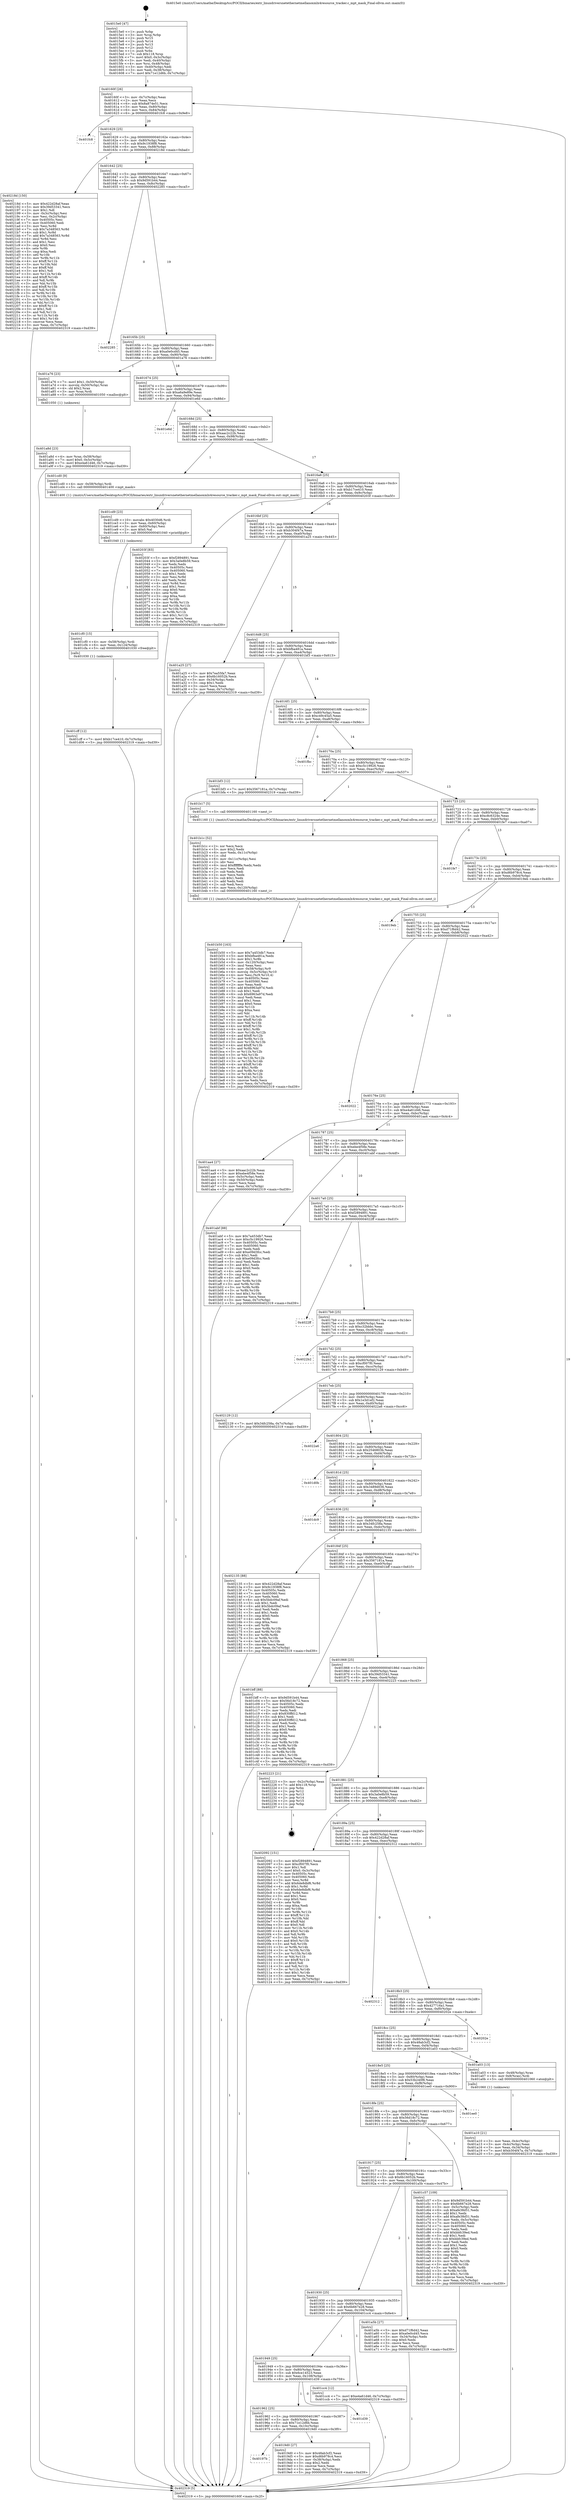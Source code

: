 digraph "0x4015e0" {
  label = "0x4015e0 (/mnt/c/Users/mathe/Desktop/tcc/POCII/binaries/extr_linuxdriversnetethernetmellanoxmlx4resource_tracker.c_mpt_mask_Final-ollvm.out::main(0))"
  labelloc = "t"
  node[shape=record]

  Entry [label="",width=0.3,height=0.3,shape=circle,fillcolor=black,style=filled]
  "0x40160f" [label="{
     0x40160f [26]\l
     | [instrs]\l
     &nbsp;&nbsp;0x40160f \<+3\>: mov -0x7c(%rbp),%eax\l
     &nbsp;&nbsp;0x401612 \<+2\>: mov %eax,%ecx\l
     &nbsp;&nbsp;0x401614 \<+6\>: sub $0x8a874e51,%ecx\l
     &nbsp;&nbsp;0x40161a \<+3\>: mov %eax,-0x80(%rbp)\l
     &nbsp;&nbsp;0x40161d \<+6\>: mov %ecx,-0x84(%rbp)\l
     &nbsp;&nbsp;0x401623 \<+6\>: je 0000000000401fc8 \<main+0x9e8\>\l
  }"]
  "0x401fc8" [label="{
     0x401fc8\l
  }", style=dashed]
  "0x401629" [label="{
     0x401629 [25]\l
     | [instrs]\l
     &nbsp;&nbsp;0x401629 \<+5\>: jmp 000000000040162e \<main+0x4e\>\l
     &nbsp;&nbsp;0x40162e \<+3\>: mov -0x80(%rbp),%eax\l
     &nbsp;&nbsp;0x401631 \<+5\>: sub $0x9c1938f8,%eax\l
     &nbsp;&nbsp;0x401636 \<+6\>: mov %eax,-0x88(%rbp)\l
     &nbsp;&nbsp;0x40163c \<+6\>: je 000000000040218d \<main+0xbad\>\l
  }"]
  Exit [label="",width=0.3,height=0.3,shape=circle,fillcolor=black,style=filled,peripheries=2]
  "0x40218d" [label="{
     0x40218d [150]\l
     | [instrs]\l
     &nbsp;&nbsp;0x40218d \<+5\>: mov $0x422d28af,%eax\l
     &nbsp;&nbsp;0x402192 \<+5\>: mov $0x39d53341,%ecx\l
     &nbsp;&nbsp;0x402197 \<+2\>: mov $0x1,%dl\l
     &nbsp;&nbsp;0x402199 \<+3\>: mov -0x3c(%rbp),%esi\l
     &nbsp;&nbsp;0x40219c \<+3\>: mov %esi,-0x2c(%rbp)\l
     &nbsp;&nbsp;0x40219f \<+7\>: mov 0x40505c,%esi\l
     &nbsp;&nbsp;0x4021a6 \<+7\>: mov 0x405060,%edi\l
     &nbsp;&nbsp;0x4021ad \<+3\>: mov %esi,%r8d\l
     &nbsp;&nbsp;0x4021b0 \<+7\>: sub $0x7a348563,%r8d\l
     &nbsp;&nbsp;0x4021b7 \<+4\>: sub $0x1,%r8d\l
     &nbsp;&nbsp;0x4021bb \<+7\>: add $0x7a348563,%r8d\l
     &nbsp;&nbsp;0x4021c2 \<+4\>: imul %r8d,%esi\l
     &nbsp;&nbsp;0x4021c6 \<+3\>: and $0x1,%esi\l
     &nbsp;&nbsp;0x4021c9 \<+3\>: cmp $0x0,%esi\l
     &nbsp;&nbsp;0x4021cc \<+4\>: sete %r9b\l
     &nbsp;&nbsp;0x4021d0 \<+3\>: cmp $0xa,%edi\l
     &nbsp;&nbsp;0x4021d3 \<+4\>: setl %r10b\l
     &nbsp;&nbsp;0x4021d7 \<+3\>: mov %r9b,%r11b\l
     &nbsp;&nbsp;0x4021da \<+4\>: xor $0xff,%r11b\l
     &nbsp;&nbsp;0x4021de \<+3\>: mov %r10b,%bl\l
     &nbsp;&nbsp;0x4021e1 \<+3\>: xor $0xff,%bl\l
     &nbsp;&nbsp;0x4021e4 \<+3\>: xor $0x1,%dl\l
     &nbsp;&nbsp;0x4021e7 \<+3\>: mov %r11b,%r14b\l
     &nbsp;&nbsp;0x4021ea \<+4\>: and $0xff,%r14b\l
     &nbsp;&nbsp;0x4021ee \<+3\>: and %dl,%r9b\l
     &nbsp;&nbsp;0x4021f1 \<+3\>: mov %bl,%r15b\l
     &nbsp;&nbsp;0x4021f4 \<+4\>: and $0xff,%r15b\l
     &nbsp;&nbsp;0x4021f8 \<+3\>: and %dl,%r10b\l
     &nbsp;&nbsp;0x4021fb \<+3\>: or %r9b,%r14b\l
     &nbsp;&nbsp;0x4021fe \<+3\>: or %r10b,%r15b\l
     &nbsp;&nbsp;0x402201 \<+3\>: xor %r15b,%r14b\l
     &nbsp;&nbsp;0x402204 \<+3\>: or %bl,%r11b\l
     &nbsp;&nbsp;0x402207 \<+4\>: xor $0xff,%r11b\l
     &nbsp;&nbsp;0x40220b \<+3\>: or $0x1,%dl\l
     &nbsp;&nbsp;0x40220e \<+3\>: and %dl,%r11b\l
     &nbsp;&nbsp;0x402211 \<+3\>: or %r11b,%r14b\l
     &nbsp;&nbsp;0x402214 \<+4\>: test $0x1,%r14b\l
     &nbsp;&nbsp;0x402218 \<+3\>: cmovne %ecx,%eax\l
     &nbsp;&nbsp;0x40221b \<+3\>: mov %eax,-0x7c(%rbp)\l
     &nbsp;&nbsp;0x40221e \<+5\>: jmp 0000000000402319 \<main+0xd39\>\l
  }"]
  "0x401642" [label="{
     0x401642 [25]\l
     | [instrs]\l
     &nbsp;&nbsp;0x401642 \<+5\>: jmp 0000000000401647 \<main+0x67\>\l
     &nbsp;&nbsp;0x401647 \<+3\>: mov -0x80(%rbp),%eax\l
     &nbsp;&nbsp;0x40164a \<+5\>: sub $0x9d591b44,%eax\l
     &nbsp;&nbsp;0x40164f \<+6\>: mov %eax,-0x8c(%rbp)\l
     &nbsp;&nbsp;0x401655 \<+6\>: je 0000000000402285 \<main+0xca5\>\l
  }"]
  "0x401cff" [label="{
     0x401cff [12]\l
     | [instrs]\l
     &nbsp;&nbsp;0x401cff \<+7\>: movl $0xb17ce410,-0x7c(%rbp)\l
     &nbsp;&nbsp;0x401d06 \<+5\>: jmp 0000000000402319 \<main+0xd39\>\l
  }"]
  "0x402285" [label="{
     0x402285\l
  }", style=dashed]
  "0x40165b" [label="{
     0x40165b [25]\l
     | [instrs]\l
     &nbsp;&nbsp;0x40165b \<+5\>: jmp 0000000000401660 \<main+0x80\>\l
     &nbsp;&nbsp;0x401660 \<+3\>: mov -0x80(%rbp),%eax\l
     &nbsp;&nbsp;0x401663 \<+5\>: sub $0xa0e0cd45,%eax\l
     &nbsp;&nbsp;0x401668 \<+6\>: mov %eax,-0x90(%rbp)\l
     &nbsp;&nbsp;0x40166e \<+6\>: je 0000000000401a76 \<main+0x496\>\l
  }"]
  "0x401cf0" [label="{
     0x401cf0 [15]\l
     | [instrs]\l
     &nbsp;&nbsp;0x401cf0 \<+4\>: mov -0x58(%rbp),%rdi\l
     &nbsp;&nbsp;0x401cf4 \<+6\>: mov %eax,-0x124(%rbp)\l
     &nbsp;&nbsp;0x401cfa \<+5\>: call 0000000000401030 \<free@plt\>\l
     | [calls]\l
     &nbsp;&nbsp;0x401030 \{1\} (unknown)\l
  }"]
  "0x401a76" [label="{
     0x401a76 [23]\l
     | [instrs]\l
     &nbsp;&nbsp;0x401a76 \<+7\>: movl $0x1,-0x50(%rbp)\l
     &nbsp;&nbsp;0x401a7d \<+4\>: movslq -0x50(%rbp),%rax\l
     &nbsp;&nbsp;0x401a81 \<+4\>: shl $0x2,%rax\l
     &nbsp;&nbsp;0x401a85 \<+3\>: mov %rax,%rdi\l
     &nbsp;&nbsp;0x401a88 \<+5\>: call 0000000000401050 \<malloc@plt\>\l
     | [calls]\l
     &nbsp;&nbsp;0x401050 \{1\} (unknown)\l
  }"]
  "0x401674" [label="{
     0x401674 [25]\l
     | [instrs]\l
     &nbsp;&nbsp;0x401674 \<+5\>: jmp 0000000000401679 \<main+0x99\>\l
     &nbsp;&nbsp;0x401679 \<+3\>: mov -0x80(%rbp),%eax\l
     &nbsp;&nbsp;0x40167c \<+5\>: sub $0xa6a9e89e,%eax\l
     &nbsp;&nbsp;0x401681 \<+6\>: mov %eax,-0x94(%rbp)\l
     &nbsp;&nbsp;0x401687 \<+6\>: je 0000000000401e6d \<main+0x88d\>\l
  }"]
  "0x401cd9" [label="{
     0x401cd9 [23]\l
     | [instrs]\l
     &nbsp;&nbsp;0x401cd9 \<+10\>: movabs $0x4030d6,%rdi\l
     &nbsp;&nbsp;0x401ce3 \<+3\>: mov %eax,-0x60(%rbp)\l
     &nbsp;&nbsp;0x401ce6 \<+3\>: mov -0x60(%rbp),%esi\l
     &nbsp;&nbsp;0x401ce9 \<+2\>: mov $0x0,%al\l
     &nbsp;&nbsp;0x401ceb \<+5\>: call 0000000000401040 \<printf@plt\>\l
     | [calls]\l
     &nbsp;&nbsp;0x401040 \{1\} (unknown)\l
  }"]
  "0x401e6d" [label="{
     0x401e6d\l
  }", style=dashed]
  "0x40168d" [label="{
     0x40168d [25]\l
     | [instrs]\l
     &nbsp;&nbsp;0x40168d \<+5\>: jmp 0000000000401692 \<main+0xb2\>\l
     &nbsp;&nbsp;0x401692 \<+3\>: mov -0x80(%rbp),%eax\l
     &nbsp;&nbsp;0x401695 \<+5\>: sub $0xaac2c22b,%eax\l
     &nbsp;&nbsp;0x40169a \<+6\>: mov %eax,-0x98(%rbp)\l
     &nbsp;&nbsp;0x4016a0 \<+6\>: je 0000000000401cd0 \<main+0x6f0\>\l
  }"]
  "0x401b50" [label="{
     0x401b50 [163]\l
     | [instrs]\l
     &nbsp;&nbsp;0x401b50 \<+5\>: mov $0x7a453db7,%ecx\l
     &nbsp;&nbsp;0x401b55 \<+5\>: mov $0xbfba481a,%edx\l
     &nbsp;&nbsp;0x401b5a \<+3\>: mov $0x1,%r8b\l
     &nbsp;&nbsp;0x401b5d \<+6\>: mov -0x120(%rbp),%esi\l
     &nbsp;&nbsp;0x401b63 \<+3\>: imul %eax,%esi\l
     &nbsp;&nbsp;0x401b66 \<+4\>: mov -0x58(%rbp),%r9\l
     &nbsp;&nbsp;0x401b6a \<+4\>: movslq -0x5c(%rbp),%r10\l
     &nbsp;&nbsp;0x401b6e \<+4\>: mov %esi,(%r9,%r10,4)\l
     &nbsp;&nbsp;0x401b72 \<+7\>: mov 0x40505c,%eax\l
     &nbsp;&nbsp;0x401b79 \<+7\>: mov 0x405060,%esi\l
     &nbsp;&nbsp;0x401b80 \<+2\>: mov %eax,%edi\l
     &nbsp;&nbsp;0x401b82 \<+6\>: add $0x6963a97d,%edi\l
     &nbsp;&nbsp;0x401b88 \<+3\>: sub $0x1,%edi\l
     &nbsp;&nbsp;0x401b8b \<+6\>: sub $0x6963a97d,%edi\l
     &nbsp;&nbsp;0x401b91 \<+3\>: imul %edi,%eax\l
     &nbsp;&nbsp;0x401b94 \<+3\>: and $0x1,%eax\l
     &nbsp;&nbsp;0x401b97 \<+3\>: cmp $0x0,%eax\l
     &nbsp;&nbsp;0x401b9a \<+4\>: sete %r11b\l
     &nbsp;&nbsp;0x401b9e \<+3\>: cmp $0xa,%esi\l
     &nbsp;&nbsp;0x401ba1 \<+3\>: setl %bl\l
     &nbsp;&nbsp;0x401ba4 \<+3\>: mov %r11b,%r14b\l
     &nbsp;&nbsp;0x401ba7 \<+4\>: xor $0xff,%r14b\l
     &nbsp;&nbsp;0x401bab \<+3\>: mov %bl,%r15b\l
     &nbsp;&nbsp;0x401bae \<+4\>: xor $0xff,%r15b\l
     &nbsp;&nbsp;0x401bb2 \<+4\>: xor $0x1,%r8b\l
     &nbsp;&nbsp;0x401bb6 \<+3\>: mov %r14b,%r12b\l
     &nbsp;&nbsp;0x401bb9 \<+4\>: and $0xff,%r12b\l
     &nbsp;&nbsp;0x401bbd \<+3\>: and %r8b,%r11b\l
     &nbsp;&nbsp;0x401bc0 \<+3\>: mov %r15b,%r13b\l
     &nbsp;&nbsp;0x401bc3 \<+4\>: and $0xff,%r13b\l
     &nbsp;&nbsp;0x401bc7 \<+3\>: and %r8b,%bl\l
     &nbsp;&nbsp;0x401bca \<+3\>: or %r11b,%r12b\l
     &nbsp;&nbsp;0x401bcd \<+3\>: or %bl,%r13b\l
     &nbsp;&nbsp;0x401bd0 \<+3\>: xor %r13b,%r12b\l
     &nbsp;&nbsp;0x401bd3 \<+3\>: or %r15b,%r14b\l
     &nbsp;&nbsp;0x401bd6 \<+4\>: xor $0xff,%r14b\l
     &nbsp;&nbsp;0x401bda \<+4\>: or $0x1,%r8b\l
     &nbsp;&nbsp;0x401bde \<+3\>: and %r8b,%r14b\l
     &nbsp;&nbsp;0x401be1 \<+3\>: or %r14b,%r12b\l
     &nbsp;&nbsp;0x401be4 \<+4\>: test $0x1,%r12b\l
     &nbsp;&nbsp;0x401be8 \<+3\>: cmovne %edx,%ecx\l
     &nbsp;&nbsp;0x401beb \<+3\>: mov %ecx,-0x7c(%rbp)\l
     &nbsp;&nbsp;0x401bee \<+5\>: jmp 0000000000402319 \<main+0xd39\>\l
  }"]
  "0x401cd0" [label="{
     0x401cd0 [9]\l
     | [instrs]\l
     &nbsp;&nbsp;0x401cd0 \<+4\>: mov -0x58(%rbp),%rdi\l
     &nbsp;&nbsp;0x401cd4 \<+5\>: call 0000000000401400 \<mpt_mask\>\l
     | [calls]\l
     &nbsp;&nbsp;0x401400 \{1\} (/mnt/c/Users/mathe/Desktop/tcc/POCII/binaries/extr_linuxdriversnetethernetmellanoxmlx4resource_tracker.c_mpt_mask_Final-ollvm.out::mpt_mask)\l
  }"]
  "0x4016a6" [label="{
     0x4016a6 [25]\l
     | [instrs]\l
     &nbsp;&nbsp;0x4016a6 \<+5\>: jmp 00000000004016ab \<main+0xcb\>\l
     &nbsp;&nbsp;0x4016ab \<+3\>: mov -0x80(%rbp),%eax\l
     &nbsp;&nbsp;0x4016ae \<+5\>: sub $0xb17ce410,%eax\l
     &nbsp;&nbsp;0x4016b3 \<+6\>: mov %eax,-0x9c(%rbp)\l
     &nbsp;&nbsp;0x4016b9 \<+6\>: je 000000000040203f \<main+0xa5f\>\l
  }"]
  "0x401b1c" [label="{
     0x401b1c [52]\l
     | [instrs]\l
     &nbsp;&nbsp;0x401b1c \<+2\>: xor %ecx,%ecx\l
     &nbsp;&nbsp;0x401b1e \<+5\>: mov $0x2,%edx\l
     &nbsp;&nbsp;0x401b23 \<+6\>: mov %edx,-0x11c(%rbp)\l
     &nbsp;&nbsp;0x401b29 \<+1\>: cltd\l
     &nbsp;&nbsp;0x401b2a \<+6\>: mov -0x11c(%rbp),%esi\l
     &nbsp;&nbsp;0x401b30 \<+2\>: idiv %esi\l
     &nbsp;&nbsp;0x401b32 \<+6\>: imul $0xfffffffe,%edx,%edx\l
     &nbsp;&nbsp;0x401b38 \<+2\>: mov %ecx,%edi\l
     &nbsp;&nbsp;0x401b3a \<+2\>: sub %edx,%edi\l
     &nbsp;&nbsp;0x401b3c \<+2\>: mov %ecx,%edx\l
     &nbsp;&nbsp;0x401b3e \<+3\>: sub $0x1,%edx\l
     &nbsp;&nbsp;0x401b41 \<+2\>: add %edx,%edi\l
     &nbsp;&nbsp;0x401b43 \<+2\>: sub %edi,%ecx\l
     &nbsp;&nbsp;0x401b45 \<+6\>: mov %ecx,-0x120(%rbp)\l
     &nbsp;&nbsp;0x401b4b \<+5\>: call 0000000000401160 \<next_i\>\l
     | [calls]\l
     &nbsp;&nbsp;0x401160 \{1\} (/mnt/c/Users/mathe/Desktop/tcc/POCII/binaries/extr_linuxdriversnetethernetmellanoxmlx4resource_tracker.c_mpt_mask_Final-ollvm.out::next_i)\l
  }"]
  "0x40203f" [label="{
     0x40203f [83]\l
     | [instrs]\l
     &nbsp;&nbsp;0x40203f \<+5\>: mov $0xf2894891,%eax\l
     &nbsp;&nbsp;0x402044 \<+5\>: mov $0x3a0e8b59,%ecx\l
     &nbsp;&nbsp;0x402049 \<+2\>: xor %edx,%edx\l
     &nbsp;&nbsp;0x40204b \<+7\>: mov 0x40505c,%esi\l
     &nbsp;&nbsp;0x402052 \<+7\>: mov 0x405060,%edi\l
     &nbsp;&nbsp;0x402059 \<+3\>: sub $0x1,%edx\l
     &nbsp;&nbsp;0x40205c \<+3\>: mov %esi,%r8d\l
     &nbsp;&nbsp;0x40205f \<+3\>: add %edx,%r8d\l
     &nbsp;&nbsp;0x402062 \<+4\>: imul %r8d,%esi\l
     &nbsp;&nbsp;0x402066 \<+3\>: and $0x1,%esi\l
     &nbsp;&nbsp;0x402069 \<+3\>: cmp $0x0,%esi\l
     &nbsp;&nbsp;0x40206c \<+4\>: sete %r9b\l
     &nbsp;&nbsp;0x402070 \<+3\>: cmp $0xa,%edi\l
     &nbsp;&nbsp;0x402073 \<+4\>: setl %r10b\l
     &nbsp;&nbsp;0x402077 \<+3\>: mov %r9b,%r11b\l
     &nbsp;&nbsp;0x40207a \<+3\>: and %r10b,%r11b\l
     &nbsp;&nbsp;0x40207d \<+3\>: xor %r10b,%r9b\l
     &nbsp;&nbsp;0x402080 \<+3\>: or %r9b,%r11b\l
     &nbsp;&nbsp;0x402083 \<+4\>: test $0x1,%r11b\l
     &nbsp;&nbsp;0x402087 \<+3\>: cmovne %ecx,%eax\l
     &nbsp;&nbsp;0x40208a \<+3\>: mov %eax,-0x7c(%rbp)\l
     &nbsp;&nbsp;0x40208d \<+5\>: jmp 0000000000402319 \<main+0xd39\>\l
  }"]
  "0x4016bf" [label="{
     0x4016bf [25]\l
     | [instrs]\l
     &nbsp;&nbsp;0x4016bf \<+5\>: jmp 00000000004016c4 \<main+0xe4\>\l
     &nbsp;&nbsp;0x4016c4 \<+3\>: mov -0x80(%rbp),%eax\l
     &nbsp;&nbsp;0x4016c7 \<+5\>: sub $0xb304f47a,%eax\l
     &nbsp;&nbsp;0x4016cc \<+6\>: mov %eax,-0xa0(%rbp)\l
     &nbsp;&nbsp;0x4016d2 \<+6\>: je 0000000000401a25 \<main+0x445\>\l
  }"]
  "0x401a8d" [label="{
     0x401a8d [23]\l
     | [instrs]\l
     &nbsp;&nbsp;0x401a8d \<+4\>: mov %rax,-0x58(%rbp)\l
     &nbsp;&nbsp;0x401a91 \<+7\>: movl $0x0,-0x5c(%rbp)\l
     &nbsp;&nbsp;0x401a98 \<+7\>: movl $0xe4a61d46,-0x7c(%rbp)\l
     &nbsp;&nbsp;0x401a9f \<+5\>: jmp 0000000000402319 \<main+0xd39\>\l
  }"]
  "0x401a25" [label="{
     0x401a25 [27]\l
     | [instrs]\l
     &nbsp;&nbsp;0x401a25 \<+5\>: mov $0x7ea55fa7,%eax\l
     &nbsp;&nbsp;0x401a2a \<+5\>: mov $0x6b16052b,%ecx\l
     &nbsp;&nbsp;0x401a2f \<+3\>: mov -0x34(%rbp),%edx\l
     &nbsp;&nbsp;0x401a32 \<+3\>: cmp $0x1,%edx\l
     &nbsp;&nbsp;0x401a35 \<+3\>: cmovl %ecx,%eax\l
     &nbsp;&nbsp;0x401a38 \<+3\>: mov %eax,-0x7c(%rbp)\l
     &nbsp;&nbsp;0x401a3b \<+5\>: jmp 0000000000402319 \<main+0xd39\>\l
  }"]
  "0x4016d8" [label="{
     0x4016d8 [25]\l
     | [instrs]\l
     &nbsp;&nbsp;0x4016d8 \<+5\>: jmp 00000000004016dd \<main+0xfd\>\l
     &nbsp;&nbsp;0x4016dd \<+3\>: mov -0x80(%rbp),%eax\l
     &nbsp;&nbsp;0x4016e0 \<+5\>: sub $0xbfba481a,%eax\l
     &nbsp;&nbsp;0x4016e5 \<+6\>: mov %eax,-0xa4(%rbp)\l
     &nbsp;&nbsp;0x4016eb \<+6\>: je 0000000000401bf3 \<main+0x613\>\l
  }"]
  "0x401a10" [label="{
     0x401a10 [21]\l
     | [instrs]\l
     &nbsp;&nbsp;0x401a10 \<+3\>: mov %eax,-0x4c(%rbp)\l
     &nbsp;&nbsp;0x401a13 \<+3\>: mov -0x4c(%rbp),%eax\l
     &nbsp;&nbsp;0x401a16 \<+3\>: mov %eax,-0x34(%rbp)\l
     &nbsp;&nbsp;0x401a19 \<+7\>: movl $0xb304f47a,-0x7c(%rbp)\l
     &nbsp;&nbsp;0x401a20 \<+5\>: jmp 0000000000402319 \<main+0xd39\>\l
  }"]
  "0x401bf3" [label="{
     0x401bf3 [12]\l
     | [instrs]\l
     &nbsp;&nbsp;0x401bf3 \<+7\>: movl $0x3567181a,-0x7c(%rbp)\l
     &nbsp;&nbsp;0x401bfa \<+5\>: jmp 0000000000402319 \<main+0xd39\>\l
  }"]
  "0x4016f1" [label="{
     0x4016f1 [25]\l
     | [instrs]\l
     &nbsp;&nbsp;0x4016f1 \<+5\>: jmp 00000000004016f6 \<main+0x116\>\l
     &nbsp;&nbsp;0x4016f6 \<+3\>: mov -0x80(%rbp),%eax\l
     &nbsp;&nbsp;0x4016f9 \<+5\>: sub $0xc49c45a5,%eax\l
     &nbsp;&nbsp;0x4016fe \<+6\>: mov %eax,-0xa8(%rbp)\l
     &nbsp;&nbsp;0x401704 \<+6\>: je 0000000000401fbc \<main+0x9dc\>\l
  }"]
  "0x4015e0" [label="{
     0x4015e0 [47]\l
     | [instrs]\l
     &nbsp;&nbsp;0x4015e0 \<+1\>: push %rbp\l
     &nbsp;&nbsp;0x4015e1 \<+3\>: mov %rsp,%rbp\l
     &nbsp;&nbsp;0x4015e4 \<+2\>: push %r15\l
     &nbsp;&nbsp;0x4015e6 \<+2\>: push %r14\l
     &nbsp;&nbsp;0x4015e8 \<+2\>: push %r13\l
     &nbsp;&nbsp;0x4015ea \<+2\>: push %r12\l
     &nbsp;&nbsp;0x4015ec \<+1\>: push %rbx\l
     &nbsp;&nbsp;0x4015ed \<+7\>: sub $0x118,%rsp\l
     &nbsp;&nbsp;0x4015f4 \<+7\>: movl $0x0,-0x3c(%rbp)\l
     &nbsp;&nbsp;0x4015fb \<+3\>: mov %edi,-0x40(%rbp)\l
     &nbsp;&nbsp;0x4015fe \<+4\>: mov %rsi,-0x48(%rbp)\l
     &nbsp;&nbsp;0x401602 \<+3\>: mov -0x40(%rbp),%edi\l
     &nbsp;&nbsp;0x401605 \<+3\>: mov %edi,-0x38(%rbp)\l
     &nbsp;&nbsp;0x401608 \<+7\>: movl $0x71e12d6b,-0x7c(%rbp)\l
  }"]
  "0x401fbc" [label="{
     0x401fbc\l
  }", style=dashed]
  "0x40170a" [label="{
     0x40170a [25]\l
     | [instrs]\l
     &nbsp;&nbsp;0x40170a \<+5\>: jmp 000000000040170f \<main+0x12f\>\l
     &nbsp;&nbsp;0x40170f \<+3\>: mov -0x80(%rbp),%eax\l
     &nbsp;&nbsp;0x401712 \<+5\>: sub $0xc5c19926,%eax\l
     &nbsp;&nbsp;0x401717 \<+6\>: mov %eax,-0xac(%rbp)\l
     &nbsp;&nbsp;0x40171d \<+6\>: je 0000000000401b17 \<main+0x537\>\l
  }"]
  "0x402319" [label="{
     0x402319 [5]\l
     | [instrs]\l
     &nbsp;&nbsp;0x402319 \<+5\>: jmp 000000000040160f \<main+0x2f\>\l
  }"]
  "0x401b17" [label="{
     0x401b17 [5]\l
     | [instrs]\l
     &nbsp;&nbsp;0x401b17 \<+5\>: call 0000000000401160 \<next_i\>\l
     | [calls]\l
     &nbsp;&nbsp;0x401160 \{1\} (/mnt/c/Users/mathe/Desktop/tcc/POCII/binaries/extr_linuxdriversnetethernetmellanoxmlx4resource_tracker.c_mpt_mask_Final-ollvm.out::next_i)\l
  }"]
  "0x401723" [label="{
     0x401723 [25]\l
     | [instrs]\l
     &nbsp;&nbsp;0x401723 \<+5\>: jmp 0000000000401728 \<main+0x148\>\l
     &nbsp;&nbsp;0x401728 \<+3\>: mov -0x80(%rbp),%eax\l
     &nbsp;&nbsp;0x40172b \<+5\>: sub $0xc8c6324e,%eax\l
     &nbsp;&nbsp;0x401730 \<+6\>: mov %eax,-0xb0(%rbp)\l
     &nbsp;&nbsp;0x401736 \<+6\>: je 0000000000401fe7 \<main+0xa07\>\l
  }"]
  "0x40197b" [label="{
     0x40197b\l
  }", style=dashed]
  "0x401fe7" [label="{
     0x401fe7\l
  }", style=dashed]
  "0x40173c" [label="{
     0x40173c [25]\l
     | [instrs]\l
     &nbsp;&nbsp;0x40173c \<+5\>: jmp 0000000000401741 \<main+0x161\>\l
     &nbsp;&nbsp;0x401741 \<+3\>: mov -0x80(%rbp),%eax\l
     &nbsp;&nbsp;0x401744 \<+5\>: sub $0xd6b978c4,%eax\l
     &nbsp;&nbsp;0x401749 \<+6\>: mov %eax,-0xb4(%rbp)\l
     &nbsp;&nbsp;0x40174f \<+6\>: je 00000000004019eb \<main+0x40b\>\l
  }"]
  "0x4019d0" [label="{
     0x4019d0 [27]\l
     | [instrs]\l
     &nbsp;&nbsp;0x4019d0 \<+5\>: mov $0x48ab3cf2,%eax\l
     &nbsp;&nbsp;0x4019d5 \<+5\>: mov $0xd6b978c4,%ecx\l
     &nbsp;&nbsp;0x4019da \<+3\>: mov -0x38(%rbp),%edx\l
     &nbsp;&nbsp;0x4019dd \<+3\>: cmp $0x2,%edx\l
     &nbsp;&nbsp;0x4019e0 \<+3\>: cmovne %ecx,%eax\l
     &nbsp;&nbsp;0x4019e3 \<+3\>: mov %eax,-0x7c(%rbp)\l
     &nbsp;&nbsp;0x4019e6 \<+5\>: jmp 0000000000402319 \<main+0xd39\>\l
  }"]
  "0x4019eb" [label="{
     0x4019eb\l
  }", style=dashed]
  "0x401755" [label="{
     0x401755 [25]\l
     | [instrs]\l
     &nbsp;&nbsp;0x401755 \<+5\>: jmp 000000000040175a \<main+0x17a\>\l
     &nbsp;&nbsp;0x40175a \<+3\>: mov -0x80(%rbp),%eax\l
     &nbsp;&nbsp;0x40175d \<+5\>: sub $0xd71f6d42,%eax\l
     &nbsp;&nbsp;0x401762 \<+6\>: mov %eax,-0xb8(%rbp)\l
     &nbsp;&nbsp;0x401768 \<+6\>: je 0000000000402022 \<main+0xa42\>\l
  }"]
  "0x401962" [label="{
     0x401962 [25]\l
     | [instrs]\l
     &nbsp;&nbsp;0x401962 \<+5\>: jmp 0000000000401967 \<main+0x387\>\l
     &nbsp;&nbsp;0x401967 \<+3\>: mov -0x80(%rbp),%eax\l
     &nbsp;&nbsp;0x40196a \<+5\>: sub $0x71e12d6b,%eax\l
     &nbsp;&nbsp;0x40196f \<+6\>: mov %eax,-0x10c(%rbp)\l
     &nbsp;&nbsp;0x401975 \<+6\>: je 00000000004019d0 \<main+0x3f0\>\l
  }"]
  "0x402022" [label="{
     0x402022\l
  }", style=dashed]
  "0x40176e" [label="{
     0x40176e [25]\l
     | [instrs]\l
     &nbsp;&nbsp;0x40176e \<+5\>: jmp 0000000000401773 \<main+0x193\>\l
     &nbsp;&nbsp;0x401773 \<+3\>: mov -0x80(%rbp),%eax\l
     &nbsp;&nbsp;0x401776 \<+5\>: sub $0xe4a61d46,%eax\l
     &nbsp;&nbsp;0x40177b \<+6\>: mov %eax,-0xbc(%rbp)\l
     &nbsp;&nbsp;0x401781 \<+6\>: je 0000000000401aa4 \<main+0x4c4\>\l
  }"]
  "0x401d39" [label="{
     0x401d39\l
  }", style=dashed]
  "0x401aa4" [label="{
     0x401aa4 [27]\l
     | [instrs]\l
     &nbsp;&nbsp;0x401aa4 \<+5\>: mov $0xaac2c22b,%eax\l
     &nbsp;&nbsp;0x401aa9 \<+5\>: mov $0xebe4f58e,%ecx\l
     &nbsp;&nbsp;0x401aae \<+3\>: mov -0x5c(%rbp),%edx\l
     &nbsp;&nbsp;0x401ab1 \<+3\>: cmp -0x50(%rbp),%edx\l
     &nbsp;&nbsp;0x401ab4 \<+3\>: cmovl %ecx,%eax\l
     &nbsp;&nbsp;0x401ab7 \<+3\>: mov %eax,-0x7c(%rbp)\l
     &nbsp;&nbsp;0x401aba \<+5\>: jmp 0000000000402319 \<main+0xd39\>\l
  }"]
  "0x401787" [label="{
     0x401787 [25]\l
     | [instrs]\l
     &nbsp;&nbsp;0x401787 \<+5\>: jmp 000000000040178c \<main+0x1ac\>\l
     &nbsp;&nbsp;0x40178c \<+3\>: mov -0x80(%rbp),%eax\l
     &nbsp;&nbsp;0x40178f \<+5\>: sub $0xebe4f58e,%eax\l
     &nbsp;&nbsp;0x401794 \<+6\>: mov %eax,-0xc0(%rbp)\l
     &nbsp;&nbsp;0x40179a \<+6\>: je 0000000000401abf \<main+0x4df\>\l
  }"]
  "0x401949" [label="{
     0x401949 [25]\l
     | [instrs]\l
     &nbsp;&nbsp;0x401949 \<+5\>: jmp 000000000040194e \<main+0x36e\>\l
     &nbsp;&nbsp;0x40194e \<+3\>: mov -0x80(%rbp),%eax\l
     &nbsp;&nbsp;0x401951 \<+5\>: sub $0x6ce14523,%eax\l
     &nbsp;&nbsp;0x401956 \<+6\>: mov %eax,-0x108(%rbp)\l
     &nbsp;&nbsp;0x40195c \<+6\>: je 0000000000401d39 \<main+0x759\>\l
  }"]
  "0x401abf" [label="{
     0x401abf [88]\l
     | [instrs]\l
     &nbsp;&nbsp;0x401abf \<+5\>: mov $0x7a453db7,%eax\l
     &nbsp;&nbsp;0x401ac4 \<+5\>: mov $0xc5c19926,%ecx\l
     &nbsp;&nbsp;0x401ac9 \<+7\>: mov 0x40505c,%edx\l
     &nbsp;&nbsp;0x401ad0 \<+7\>: mov 0x405060,%esi\l
     &nbsp;&nbsp;0x401ad7 \<+2\>: mov %edx,%edi\l
     &nbsp;&nbsp;0x401ad9 \<+6\>: add $0xe09d3fcc,%edi\l
     &nbsp;&nbsp;0x401adf \<+3\>: sub $0x1,%edi\l
     &nbsp;&nbsp;0x401ae2 \<+6\>: sub $0xe09d3fcc,%edi\l
     &nbsp;&nbsp;0x401ae8 \<+3\>: imul %edi,%edx\l
     &nbsp;&nbsp;0x401aeb \<+3\>: and $0x1,%edx\l
     &nbsp;&nbsp;0x401aee \<+3\>: cmp $0x0,%edx\l
     &nbsp;&nbsp;0x401af1 \<+4\>: sete %r8b\l
     &nbsp;&nbsp;0x401af5 \<+3\>: cmp $0xa,%esi\l
     &nbsp;&nbsp;0x401af8 \<+4\>: setl %r9b\l
     &nbsp;&nbsp;0x401afc \<+3\>: mov %r8b,%r10b\l
     &nbsp;&nbsp;0x401aff \<+3\>: and %r9b,%r10b\l
     &nbsp;&nbsp;0x401b02 \<+3\>: xor %r9b,%r8b\l
     &nbsp;&nbsp;0x401b05 \<+3\>: or %r8b,%r10b\l
     &nbsp;&nbsp;0x401b08 \<+4\>: test $0x1,%r10b\l
     &nbsp;&nbsp;0x401b0c \<+3\>: cmovne %ecx,%eax\l
     &nbsp;&nbsp;0x401b0f \<+3\>: mov %eax,-0x7c(%rbp)\l
     &nbsp;&nbsp;0x401b12 \<+5\>: jmp 0000000000402319 \<main+0xd39\>\l
  }"]
  "0x4017a0" [label="{
     0x4017a0 [25]\l
     | [instrs]\l
     &nbsp;&nbsp;0x4017a0 \<+5\>: jmp 00000000004017a5 \<main+0x1c5\>\l
     &nbsp;&nbsp;0x4017a5 \<+3\>: mov -0x80(%rbp),%eax\l
     &nbsp;&nbsp;0x4017a8 \<+5\>: sub $0xf2894891,%eax\l
     &nbsp;&nbsp;0x4017ad \<+6\>: mov %eax,-0xc4(%rbp)\l
     &nbsp;&nbsp;0x4017b3 \<+6\>: je 00000000004022ff \<main+0xd1f\>\l
  }"]
  "0x401cc4" [label="{
     0x401cc4 [12]\l
     | [instrs]\l
     &nbsp;&nbsp;0x401cc4 \<+7\>: movl $0xe4a61d46,-0x7c(%rbp)\l
     &nbsp;&nbsp;0x401ccb \<+5\>: jmp 0000000000402319 \<main+0xd39\>\l
  }"]
  "0x4022ff" [label="{
     0x4022ff\l
  }", style=dashed]
  "0x4017b9" [label="{
     0x4017b9 [25]\l
     | [instrs]\l
     &nbsp;&nbsp;0x4017b9 \<+5\>: jmp 00000000004017be \<main+0x1de\>\l
     &nbsp;&nbsp;0x4017be \<+3\>: mov -0x80(%rbp),%eax\l
     &nbsp;&nbsp;0x4017c1 \<+5\>: sub $0xc32bbbc,%eax\l
     &nbsp;&nbsp;0x4017c6 \<+6\>: mov %eax,-0xc8(%rbp)\l
     &nbsp;&nbsp;0x4017cc \<+6\>: je 00000000004022b2 \<main+0xcd2\>\l
  }"]
  "0x401930" [label="{
     0x401930 [25]\l
     | [instrs]\l
     &nbsp;&nbsp;0x401930 \<+5\>: jmp 0000000000401935 \<main+0x355\>\l
     &nbsp;&nbsp;0x401935 \<+3\>: mov -0x80(%rbp),%eax\l
     &nbsp;&nbsp;0x401938 \<+5\>: sub $0x6b667e28,%eax\l
     &nbsp;&nbsp;0x40193d \<+6\>: mov %eax,-0x104(%rbp)\l
     &nbsp;&nbsp;0x401943 \<+6\>: je 0000000000401cc4 \<main+0x6e4\>\l
  }"]
  "0x4022b2" [label="{
     0x4022b2\l
  }", style=dashed]
  "0x4017d2" [label="{
     0x4017d2 [25]\l
     | [instrs]\l
     &nbsp;&nbsp;0x4017d2 \<+5\>: jmp 00000000004017d7 \<main+0x1f7\>\l
     &nbsp;&nbsp;0x4017d7 \<+3\>: mov -0x80(%rbp),%eax\l
     &nbsp;&nbsp;0x4017da \<+5\>: sub $0xcf007f0,%eax\l
     &nbsp;&nbsp;0x4017df \<+6\>: mov %eax,-0xcc(%rbp)\l
     &nbsp;&nbsp;0x4017e5 \<+6\>: je 0000000000402129 \<main+0xb49\>\l
  }"]
  "0x401a5b" [label="{
     0x401a5b [27]\l
     | [instrs]\l
     &nbsp;&nbsp;0x401a5b \<+5\>: mov $0xd71f6d42,%eax\l
     &nbsp;&nbsp;0x401a60 \<+5\>: mov $0xa0e0cd45,%ecx\l
     &nbsp;&nbsp;0x401a65 \<+3\>: mov -0x34(%rbp),%edx\l
     &nbsp;&nbsp;0x401a68 \<+3\>: cmp $0x0,%edx\l
     &nbsp;&nbsp;0x401a6b \<+3\>: cmove %ecx,%eax\l
     &nbsp;&nbsp;0x401a6e \<+3\>: mov %eax,-0x7c(%rbp)\l
     &nbsp;&nbsp;0x401a71 \<+5\>: jmp 0000000000402319 \<main+0xd39\>\l
  }"]
  "0x402129" [label="{
     0x402129 [12]\l
     | [instrs]\l
     &nbsp;&nbsp;0x402129 \<+7\>: movl $0x34fc258a,-0x7c(%rbp)\l
     &nbsp;&nbsp;0x402130 \<+5\>: jmp 0000000000402319 \<main+0xd39\>\l
  }"]
  "0x4017eb" [label="{
     0x4017eb [25]\l
     | [instrs]\l
     &nbsp;&nbsp;0x4017eb \<+5\>: jmp 00000000004017f0 \<main+0x210\>\l
     &nbsp;&nbsp;0x4017f0 \<+3\>: mov -0x80(%rbp),%eax\l
     &nbsp;&nbsp;0x4017f3 \<+5\>: sub $0x1e3d1ef2,%eax\l
     &nbsp;&nbsp;0x4017f8 \<+6\>: mov %eax,-0xd0(%rbp)\l
     &nbsp;&nbsp;0x4017fe \<+6\>: je 00000000004022a6 \<main+0xcc6\>\l
  }"]
  "0x401917" [label="{
     0x401917 [25]\l
     | [instrs]\l
     &nbsp;&nbsp;0x401917 \<+5\>: jmp 000000000040191c \<main+0x33c\>\l
     &nbsp;&nbsp;0x40191c \<+3\>: mov -0x80(%rbp),%eax\l
     &nbsp;&nbsp;0x40191f \<+5\>: sub $0x6b16052b,%eax\l
     &nbsp;&nbsp;0x401924 \<+6\>: mov %eax,-0x100(%rbp)\l
     &nbsp;&nbsp;0x40192a \<+6\>: je 0000000000401a5b \<main+0x47b\>\l
  }"]
  "0x4022a6" [label="{
     0x4022a6\l
  }", style=dashed]
  "0x401804" [label="{
     0x401804 [25]\l
     | [instrs]\l
     &nbsp;&nbsp;0x401804 \<+5\>: jmp 0000000000401809 \<main+0x229\>\l
     &nbsp;&nbsp;0x401809 \<+3\>: mov -0x80(%rbp),%eax\l
     &nbsp;&nbsp;0x40180c \<+5\>: sub $0x2546803b,%eax\l
     &nbsp;&nbsp;0x401811 \<+6\>: mov %eax,-0xd4(%rbp)\l
     &nbsp;&nbsp;0x401817 \<+6\>: je 0000000000401d0b \<main+0x72b\>\l
  }"]
  "0x401c57" [label="{
     0x401c57 [109]\l
     | [instrs]\l
     &nbsp;&nbsp;0x401c57 \<+5\>: mov $0x9d591b44,%eax\l
     &nbsp;&nbsp;0x401c5c \<+5\>: mov $0x6b667e28,%ecx\l
     &nbsp;&nbsp;0x401c61 \<+3\>: mov -0x5c(%rbp),%edx\l
     &nbsp;&nbsp;0x401c64 \<+6\>: sub $0xafe38d51,%edx\l
     &nbsp;&nbsp;0x401c6a \<+3\>: add $0x1,%edx\l
     &nbsp;&nbsp;0x401c6d \<+6\>: add $0xafe38d51,%edx\l
     &nbsp;&nbsp;0x401c73 \<+3\>: mov %edx,-0x5c(%rbp)\l
     &nbsp;&nbsp;0x401c76 \<+7\>: mov 0x40505c,%edx\l
     &nbsp;&nbsp;0x401c7d \<+7\>: mov 0x405060,%esi\l
     &nbsp;&nbsp;0x401c84 \<+2\>: mov %edx,%edi\l
     &nbsp;&nbsp;0x401c86 \<+6\>: add $0xbbfc39ed,%edi\l
     &nbsp;&nbsp;0x401c8c \<+3\>: sub $0x1,%edi\l
     &nbsp;&nbsp;0x401c8f \<+6\>: sub $0xbbfc39ed,%edi\l
     &nbsp;&nbsp;0x401c95 \<+3\>: imul %edi,%edx\l
     &nbsp;&nbsp;0x401c98 \<+3\>: and $0x1,%edx\l
     &nbsp;&nbsp;0x401c9b \<+3\>: cmp $0x0,%edx\l
     &nbsp;&nbsp;0x401c9e \<+4\>: sete %r8b\l
     &nbsp;&nbsp;0x401ca2 \<+3\>: cmp $0xa,%esi\l
     &nbsp;&nbsp;0x401ca5 \<+4\>: setl %r9b\l
     &nbsp;&nbsp;0x401ca9 \<+3\>: mov %r8b,%r10b\l
     &nbsp;&nbsp;0x401cac \<+3\>: and %r9b,%r10b\l
     &nbsp;&nbsp;0x401caf \<+3\>: xor %r9b,%r8b\l
     &nbsp;&nbsp;0x401cb2 \<+3\>: or %r8b,%r10b\l
     &nbsp;&nbsp;0x401cb5 \<+4\>: test $0x1,%r10b\l
     &nbsp;&nbsp;0x401cb9 \<+3\>: cmovne %ecx,%eax\l
     &nbsp;&nbsp;0x401cbc \<+3\>: mov %eax,-0x7c(%rbp)\l
     &nbsp;&nbsp;0x401cbf \<+5\>: jmp 0000000000402319 \<main+0xd39\>\l
  }"]
  "0x401d0b" [label="{
     0x401d0b\l
  }", style=dashed]
  "0x40181d" [label="{
     0x40181d [25]\l
     | [instrs]\l
     &nbsp;&nbsp;0x40181d \<+5\>: jmp 0000000000401822 \<main+0x242\>\l
     &nbsp;&nbsp;0x401822 \<+3\>: mov -0x80(%rbp),%eax\l
     &nbsp;&nbsp;0x401825 \<+5\>: sub $0x3489d036,%eax\l
     &nbsp;&nbsp;0x40182a \<+6\>: mov %eax,-0xd8(%rbp)\l
     &nbsp;&nbsp;0x401830 \<+6\>: je 0000000000401dc9 \<main+0x7e9\>\l
  }"]
  "0x4018fe" [label="{
     0x4018fe [25]\l
     | [instrs]\l
     &nbsp;&nbsp;0x4018fe \<+5\>: jmp 0000000000401903 \<main+0x323\>\l
     &nbsp;&nbsp;0x401903 \<+3\>: mov -0x80(%rbp),%eax\l
     &nbsp;&nbsp;0x401906 \<+5\>: sub $0x56d18c72,%eax\l
     &nbsp;&nbsp;0x40190b \<+6\>: mov %eax,-0xfc(%rbp)\l
     &nbsp;&nbsp;0x401911 \<+6\>: je 0000000000401c57 \<main+0x677\>\l
  }"]
  "0x401dc9" [label="{
     0x401dc9\l
  }", style=dashed]
  "0x401836" [label="{
     0x401836 [25]\l
     | [instrs]\l
     &nbsp;&nbsp;0x401836 \<+5\>: jmp 000000000040183b \<main+0x25b\>\l
     &nbsp;&nbsp;0x40183b \<+3\>: mov -0x80(%rbp),%eax\l
     &nbsp;&nbsp;0x40183e \<+5\>: sub $0x34fc258a,%eax\l
     &nbsp;&nbsp;0x401843 \<+6\>: mov %eax,-0xdc(%rbp)\l
     &nbsp;&nbsp;0x401849 \<+6\>: je 0000000000402135 \<main+0xb55\>\l
  }"]
  "0x401ee0" [label="{
     0x401ee0\l
  }", style=dashed]
  "0x402135" [label="{
     0x402135 [88]\l
     | [instrs]\l
     &nbsp;&nbsp;0x402135 \<+5\>: mov $0x422d28af,%eax\l
     &nbsp;&nbsp;0x40213a \<+5\>: mov $0x9c1938f8,%ecx\l
     &nbsp;&nbsp;0x40213f \<+7\>: mov 0x40505c,%edx\l
     &nbsp;&nbsp;0x402146 \<+7\>: mov 0x405060,%esi\l
     &nbsp;&nbsp;0x40214d \<+2\>: mov %edx,%edi\l
     &nbsp;&nbsp;0x40214f \<+6\>: sub $0x5bdc09af,%edi\l
     &nbsp;&nbsp;0x402155 \<+3\>: sub $0x1,%edi\l
     &nbsp;&nbsp;0x402158 \<+6\>: add $0x5bdc09af,%edi\l
     &nbsp;&nbsp;0x40215e \<+3\>: imul %edi,%edx\l
     &nbsp;&nbsp;0x402161 \<+3\>: and $0x1,%edx\l
     &nbsp;&nbsp;0x402164 \<+3\>: cmp $0x0,%edx\l
     &nbsp;&nbsp;0x402167 \<+4\>: sete %r8b\l
     &nbsp;&nbsp;0x40216b \<+3\>: cmp $0xa,%esi\l
     &nbsp;&nbsp;0x40216e \<+4\>: setl %r9b\l
     &nbsp;&nbsp;0x402172 \<+3\>: mov %r8b,%r10b\l
     &nbsp;&nbsp;0x402175 \<+3\>: and %r9b,%r10b\l
     &nbsp;&nbsp;0x402178 \<+3\>: xor %r9b,%r8b\l
     &nbsp;&nbsp;0x40217b \<+3\>: or %r8b,%r10b\l
     &nbsp;&nbsp;0x40217e \<+4\>: test $0x1,%r10b\l
     &nbsp;&nbsp;0x402182 \<+3\>: cmovne %ecx,%eax\l
     &nbsp;&nbsp;0x402185 \<+3\>: mov %eax,-0x7c(%rbp)\l
     &nbsp;&nbsp;0x402188 \<+5\>: jmp 0000000000402319 \<main+0xd39\>\l
  }"]
  "0x40184f" [label="{
     0x40184f [25]\l
     | [instrs]\l
     &nbsp;&nbsp;0x40184f \<+5\>: jmp 0000000000401854 \<main+0x274\>\l
     &nbsp;&nbsp;0x401854 \<+3\>: mov -0x80(%rbp),%eax\l
     &nbsp;&nbsp;0x401857 \<+5\>: sub $0x3567181a,%eax\l
     &nbsp;&nbsp;0x40185c \<+6\>: mov %eax,-0xe0(%rbp)\l
     &nbsp;&nbsp;0x401862 \<+6\>: je 0000000000401bff \<main+0x61f\>\l
  }"]
  "0x4018e5" [label="{
     0x4018e5 [25]\l
     | [instrs]\l
     &nbsp;&nbsp;0x4018e5 \<+5\>: jmp 00000000004018ea \<main+0x30a\>\l
     &nbsp;&nbsp;0x4018ea \<+3\>: mov -0x80(%rbp),%eax\l
     &nbsp;&nbsp;0x4018ed \<+5\>: sub $0x53b240f8,%eax\l
     &nbsp;&nbsp;0x4018f2 \<+6\>: mov %eax,-0xf8(%rbp)\l
     &nbsp;&nbsp;0x4018f8 \<+6\>: je 0000000000401ee0 \<main+0x900\>\l
  }"]
  "0x401bff" [label="{
     0x401bff [88]\l
     | [instrs]\l
     &nbsp;&nbsp;0x401bff \<+5\>: mov $0x9d591b44,%eax\l
     &nbsp;&nbsp;0x401c04 \<+5\>: mov $0x56d18c72,%ecx\l
     &nbsp;&nbsp;0x401c09 \<+7\>: mov 0x40505c,%edx\l
     &nbsp;&nbsp;0x401c10 \<+7\>: mov 0x405060,%esi\l
     &nbsp;&nbsp;0x401c17 \<+2\>: mov %edx,%edi\l
     &nbsp;&nbsp;0x401c19 \<+6\>: sub $0x830ffd12,%edi\l
     &nbsp;&nbsp;0x401c1f \<+3\>: sub $0x1,%edi\l
     &nbsp;&nbsp;0x401c22 \<+6\>: add $0x830ffd12,%edi\l
     &nbsp;&nbsp;0x401c28 \<+3\>: imul %edi,%edx\l
     &nbsp;&nbsp;0x401c2b \<+3\>: and $0x1,%edx\l
     &nbsp;&nbsp;0x401c2e \<+3\>: cmp $0x0,%edx\l
     &nbsp;&nbsp;0x401c31 \<+4\>: sete %r8b\l
     &nbsp;&nbsp;0x401c35 \<+3\>: cmp $0xa,%esi\l
     &nbsp;&nbsp;0x401c38 \<+4\>: setl %r9b\l
     &nbsp;&nbsp;0x401c3c \<+3\>: mov %r8b,%r10b\l
     &nbsp;&nbsp;0x401c3f \<+3\>: and %r9b,%r10b\l
     &nbsp;&nbsp;0x401c42 \<+3\>: xor %r9b,%r8b\l
     &nbsp;&nbsp;0x401c45 \<+3\>: or %r8b,%r10b\l
     &nbsp;&nbsp;0x401c48 \<+4\>: test $0x1,%r10b\l
     &nbsp;&nbsp;0x401c4c \<+3\>: cmovne %ecx,%eax\l
     &nbsp;&nbsp;0x401c4f \<+3\>: mov %eax,-0x7c(%rbp)\l
     &nbsp;&nbsp;0x401c52 \<+5\>: jmp 0000000000402319 \<main+0xd39\>\l
  }"]
  "0x401868" [label="{
     0x401868 [25]\l
     | [instrs]\l
     &nbsp;&nbsp;0x401868 \<+5\>: jmp 000000000040186d \<main+0x28d\>\l
     &nbsp;&nbsp;0x40186d \<+3\>: mov -0x80(%rbp),%eax\l
     &nbsp;&nbsp;0x401870 \<+5\>: sub $0x39d53341,%eax\l
     &nbsp;&nbsp;0x401875 \<+6\>: mov %eax,-0xe4(%rbp)\l
     &nbsp;&nbsp;0x40187b \<+6\>: je 0000000000402223 \<main+0xc43\>\l
  }"]
  "0x401a03" [label="{
     0x401a03 [13]\l
     | [instrs]\l
     &nbsp;&nbsp;0x401a03 \<+4\>: mov -0x48(%rbp),%rax\l
     &nbsp;&nbsp;0x401a07 \<+4\>: mov 0x8(%rax),%rdi\l
     &nbsp;&nbsp;0x401a0b \<+5\>: call 0000000000401060 \<atoi@plt\>\l
     | [calls]\l
     &nbsp;&nbsp;0x401060 \{1\} (unknown)\l
  }"]
  "0x402223" [label="{
     0x402223 [21]\l
     | [instrs]\l
     &nbsp;&nbsp;0x402223 \<+3\>: mov -0x2c(%rbp),%eax\l
     &nbsp;&nbsp;0x402226 \<+7\>: add $0x118,%rsp\l
     &nbsp;&nbsp;0x40222d \<+1\>: pop %rbx\l
     &nbsp;&nbsp;0x40222e \<+2\>: pop %r12\l
     &nbsp;&nbsp;0x402230 \<+2\>: pop %r13\l
     &nbsp;&nbsp;0x402232 \<+2\>: pop %r14\l
     &nbsp;&nbsp;0x402234 \<+2\>: pop %r15\l
     &nbsp;&nbsp;0x402236 \<+1\>: pop %rbp\l
     &nbsp;&nbsp;0x402237 \<+1\>: ret\l
  }"]
  "0x401881" [label="{
     0x401881 [25]\l
     | [instrs]\l
     &nbsp;&nbsp;0x401881 \<+5\>: jmp 0000000000401886 \<main+0x2a6\>\l
     &nbsp;&nbsp;0x401886 \<+3\>: mov -0x80(%rbp),%eax\l
     &nbsp;&nbsp;0x401889 \<+5\>: sub $0x3a0e8b59,%eax\l
     &nbsp;&nbsp;0x40188e \<+6\>: mov %eax,-0xe8(%rbp)\l
     &nbsp;&nbsp;0x401894 \<+6\>: je 0000000000402092 \<main+0xab2\>\l
  }"]
  "0x4018cc" [label="{
     0x4018cc [25]\l
     | [instrs]\l
     &nbsp;&nbsp;0x4018cc \<+5\>: jmp 00000000004018d1 \<main+0x2f1\>\l
     &nbsp;&nbsp;0x4018d1 \<+3\>: mov -0x80(%rbp),%eax\l
     &nbsp;&nbsp;0x4018d4 \<+5\>: sub $0x48ab3cf2,%eax\l
     &nbsp;&nbsp;0x4018d9 \<+6\>: mov %eax,-0xf4(%rbp)\l
     &nbsp;&nbsp;0x4018df \<+6\>: je 0000000000401a03 \<main+0x423\>\l
  }"]
  "0x402092" [label="{
     0x402092 [151]\l
     | [instrs]\l
     &nbsp;&nbsp;0x402092 \<+5\>: mov $0xf2894891,%eax\l
     &nbsp;&nbsp;0x402097 \<+5\>: mov $0xcf007f0,%ecx\l
     &nbsp;&nbsp;0x40209c \<+2\>: mov $0x1,%dl\l
     &nbsp;&nbsp;0x40209e \<+7\>: movl $0x0,-0x3c(%rbp)\l
     &nbsp;&nbsp;0x4020a5 \<+7\>: mov 0x40505c,%esi\l
     &nbsp;&nbsp;0x4020ac \<+7\>: mov 0x405060,%edi\l
     &nbsp;&nbsp;0x4020b3 \<+3\>: mov %esi,%r8d\l
     &nbsp;&nbsp;0x4020b6 \<+7\>: add $0x6de8dbf6,%r8d\l
     &nbsp;&nbsp;0x4020bd \<+4\>: sub $0x1,%r8d\l
     &nbsp;&nbsp;0x4020c1 \<+7\>: sub $0x6de8dbf6,%r8d\l
     &nbsp;&nbsp;0x4020c8 \<+4\>: imul %r8d,%esi\l
     &nbsp;&nbsp;0x4020cc \<+3\>: and $0x1,%esi\l
     &nbsp;&nbsp;0x4020cf \<+3\>: cmp $0x0,%esi\l
     &nbsp;&nbsp;0x4020d2 \<+4\>: sete %r9b\l
     &nbsp;&nbsp;0x4020d6 \<+3\>: cmp $0xa,%edi\l
     &nbsp;&nbsp;0x4020d9 \<+4\>: setl %r10b\l
     &nbsp;&nbsp;0x4020dd \<+3\>: mov %r9b,%r11b\l
     &nbsp;&nbsp;0x4020e0 \<+4\>: xor $0xff,%r11b\l
     &nbsp;&nbsp;0x4020e4 \<+3\>: mov %r10b,%bl\l
     &nbsp;&nbsp;0x4020e7 \<+3\>: xor $0xff,%bl\l
     &nbsp;&nbsp;0x4020ea \<+3\>: xor $0x0,%dl\l
     &nbsp;&nbsp;0x4020ed \<+3\>: mov %r11b,%r14b\l
     &nbsp;&nbsp;0x4020f0 \<+4\>: and $0x0,%r14b\l
     &nbsp;&nbsp;0x4020f4 \<+3\>: and %dl,%r9b\l
     &nbsp;&nbsp;0x4020f7 \<+3\>: mov %bl,%r15b\l
     &nbsp;&nbsp;0x4020fa \<+4\>: and $0x0,%r15b\l
     &nbsp;&nbsp;0x4020fe \<+3\>: and %dl,%r10b\l
     &nbsp;&nbsp;0x402101 \<+3\>: or %r9b,%r14b\l
     &nbsp;&nbsp;0x402104 \<+3\>: or %r10b,%r15b\l
     &nbsp;&nbsp;0x402107 \<+3\>: xor %r15b,%r14b\l
     &nbsp;&nbsp;0x40210a \<+3\>: or %bl,%r11b\l
     &nbsp;&nbsp;0x40210d \<+4\>: xor $0xff,%r11b\l
     &nbsp;&nbsp;0x402111 \<+3\>: or $0x0,%dl\l
     &nbsp;&nbsp;0x402114 \<+3\>: and %dl,%r11b\l
     &nbsp;&nbsp;0x402117 \<+3\>: or %r11b,%r14b\l
     &nbsp;&nbsp;0x40211a \<+4\>: test $0x1,%r14b\l
     &nbsp;&nbsp;0x40211e \<+3\>: cmovne %ecx,%eax\l
     &nbsp;&nbsp;0x402121 \<+3\>: mov %eax,-0x7c(%rbp)\l
     &nbsp;&nbsp;0x402124 \<+5\>: jmp 0000000000402319 \<main+0xd39\>\l
  }"]
  "0x40189a" [label="{
     0x40189a [25]\l
     | [instrs]\l
     &nbsp;&nbsp;0x40189a \<+5\>: jmp 000000000040189f \<main+0x2bf\>\l
     &nbsp;&nbsp;0x40189f \<+3\>: mov -0x80(%rbp),%eax\l
     &nbsp;&nbsp;0x4018a2 \<+5\>: sub $0x422d28af,%eax\l
     &nbsp;&nbsp;0x4018a7 \<+6\>: mov %eax,-0xec(%rbp)\l
     &nbsp;&nbsp;0x4018ad \<+6\>: je 0000000000402312 \<main+0xd32\>\l
  }"]
  "0x40202e" [label="{
     0x40202e\l
  }", style=dashed]
  "0x402312" [label="{
     0x402312\l
  }", style=dashed]
  "0x4018b3" [label="{
     0x4018b3 [25]\l
     | [instrs]\l
     &nbsp;&nbsp;0x4018b3 \<+5\>: jmp 00000000004018b8 \<main+0x2d8\>\l
     &nbsp;&nbsp;0x4018b8 \<+3\>: mov -0x80(%rbp),%eax\l
     &nbsp;&nbsp;0x4018bb \<+5\>: sub $0x427716a1,%eax\l
     &nbsp;&nbsp;0x4018c0 \<+6\>: mov %eax,-0xf0(%rbp)\l
     &nbsp;&nbsp;0x4018c6 \<+6\>: je 000000000040202e \<main+0xa4e\>\l
  }"]
  Entry -> "0x4015e0" [label=" 1"]
  "0x40160f" -> "0x401fc8" [label=" 0"]
  "0x40160f" -> "0x401629" [label=" 20"]
  "0x402223" -> Exit [label=" 1"]
  "0x401629" -> "0x40218d" [label=" 1"]
  "0x401629" -> "0x401642" [label=" 19"]
  "0x40218d" -> "0x402319" [label=" 1"]
  "0x401642" -> "0x402285" [label=" 0"]
  "0x401642" -> "0x40165b" [label=" 19"]
  "0x402135" -> "0x402319" [label=" 1"]
  "0x40165b" -> "0x401a76" [label=" 1"]
  "0x40165b" -> "0x401674" [label=" 18"]
  "0x402129" -> "0x402319" [label=" 1"]
  "0x401674" -> "0x401e6d" [label=" 0"]
  "0x401674" -> "0x40168d" [label=" 18"]
  "0x402092" -> "0x402319" [label=" 1"]
  "0x40168d" -> "0x401cd0" [label=" 1"]
  "0x40168d" -> "0x4016a6" [label=" 17"]
  "0x40203f" -> "0x402319" [label=" 1"]
  "0x4016a6" -> "0x40203f" [label=" 1"]
  "0x4016a6" -> "0x4016bf" [label=" 16"]
  "0x401cff" -> "0x402319" [label=" 1"]
  "0x4016bf" -> "0x401a25" [label=" 1"]
  "0x4016bf" -> "0x4016d8" [label=" 15"]
  "0x401cf0" -> "0x401cff" [label=" 1"]
  "0x4016d8" -> "0x401bf3" [label=" 1"]
  "0x4016d8" -> "0x4016f1" [label=" 14"]
  "0x401cd9" -> "0x401cf0" [label=" 1"]
  "0x4016f1" -> "0x401fbc" [label=" 0"]
  "0x4016f1" -> "0x40170a" [label=" 14"]
  "0x401cd0" -> "0x401cd9" [label=" 1"]
  "0x40170a" -> "0x401b17" [label=" 1"]
  "0x40170a" -> "0x401723" [label=" 13"]
  "0x401cc4" -> "0x402319" [label=" 1"]
  "0x401723" -> "0x401fe7" [label=" 0"]
  "0x401723" -> "0x40173c" [label=" 13"]
  "0x401c57" -> "0x402319" [label=" 1"]
  "0x40173c" -> "0x4019eb" [label=" 0"]
  "0x40173c" -> "0x401755" [label=" 13"]
  "0x401bff" -> "0x402319" [label=" 1"]
  "0x401755" -> "0x402022" [label=" 0"]
  "0x401755" -> "0x40176e" [label=" 13"]
  "0x401b50" -> "0x402319" [label=" 1"]
  "0x40176e" -> "0x401aa4" [label=" 2"]
  "0x40176e" -> "0x401787" [label=" 11"]
  "0x401b1c" -> "0x401b50" [label=" 1"]
  "0x401787" -> "0x401abf" [label=" 1"]
  "0x401787" -> "0x4017a0" [label=" 10"]
  "0x401abf" -> "0x402319" [label=" 1"]
  "0x4017a0" -> "0x4022ff" [label=" 0"]
  "0x4017a0" -> "0x4017b9" [label=" 10"]
  "0x401aa4" -> "0x402319" [label=" 2"]
  "0x4017b9" -> "0x4022b2" [label=" 0"]
  "0x4017b9" -> "0x4017d2" [label=" 10"]
  "0x401a76" -> "0x401a8d" [label=" 1"]
  "0x4017d2" -> "0x402129" [label=" 1"]
  "0x4017d2" -> "0x4017eb" [label=" 9"]
  "0x401a5b" -> "0x402319" [label=" 1"]
  "0x4017eb" -> "0x4022a6" [label=" 0"]
  "0x4017eb" -> "0x401804" [label=" 9"]
  "0x401a10" -> "0x402319" [label=" 1"]
  "0x401804" -> "0x401d0b" [label=" 0"]
  "0x401804" -> "0x40181d" [label=" 9"]
  "0x401a03" -> "0x401a10" [label=" 1"]
  "0x40181d" -> "0x401dc9" [label=" 0"]
  "0x40181d" -> "0x401836" [label=" 9"]
  "0x4015e0" -> "0x40160f" [label=" 1"]
  "0x401836" -> "0x402135" [label=" 1"]
  "0x401836" -> "0x40184f" [label=" 8"]
  "0x4019d0" -> "0x402319" [label=" 1"]
  "0x40184f" -> "0x401bff" [label=" 1"]
  "0x40184f" -> "0x401868" [label=" 7"]
  "0x401962" -> "0x4019d0" [label=" 1"]
  "0x401868" -> "0x402223" [label=" 1"]
  "0x401868" -> "0x401881" [label=" 6"]
  "0x401bf3" -> "0x402319" [label=" 1"]
  "0x401881" -> "0x402092" [label=" 1"]
  "0x401881" -> "0x40189a" [label=" 5"]
  "0x401949" -> "0x401d39" [label=" 0"]
  "0x40189a" -> "0x402312" [label=" 0"]
  "0x40189a" -> "0x4018b3" [label=" 5"]
  "0x401b17" -> "0x401b1c" [label=" 1"]
  "0x4018b3" -> "0x40202e" [label=" 0"]
  "0x4018b3" -> "0x4018cc" [label=" 5"]
  "0x401949" -> "0x401962" [label=" 1"]
  "0x4018cc" -> "0x401a03" [label=" 1"]
  "0x4018cc" -> "0x4018e5" [label=" 4"]
  "0x401962" -> "0x40197b" [label=" 0"]
  "0x4018e5" -> "0x401ee0" [label=" 0"]
  "0x4018e5" -> "0x4018fe" [label=" 4"]
  "0x402319" -> "0x40160f" [label=" 19"]
  "0x4018fe" -> "0x401c57" [label=" 1"]
  "0x4018fe" -> "0x401917" [label=" 3"]
  "0x401a25" -> "0x402319" [label=" 1"]
  "0x401917" -> "0x401a5b" [label=" 1"]
  "0x401917" -> "0x401930" [label=" 2"]
  "0x401a8d" -> "0x402319" [label=" 1"]
  "0x401930" -> "0x401cc4" [label=" 1"]
  "0x401930" -> "0x401949" [label=" 1"]
}
